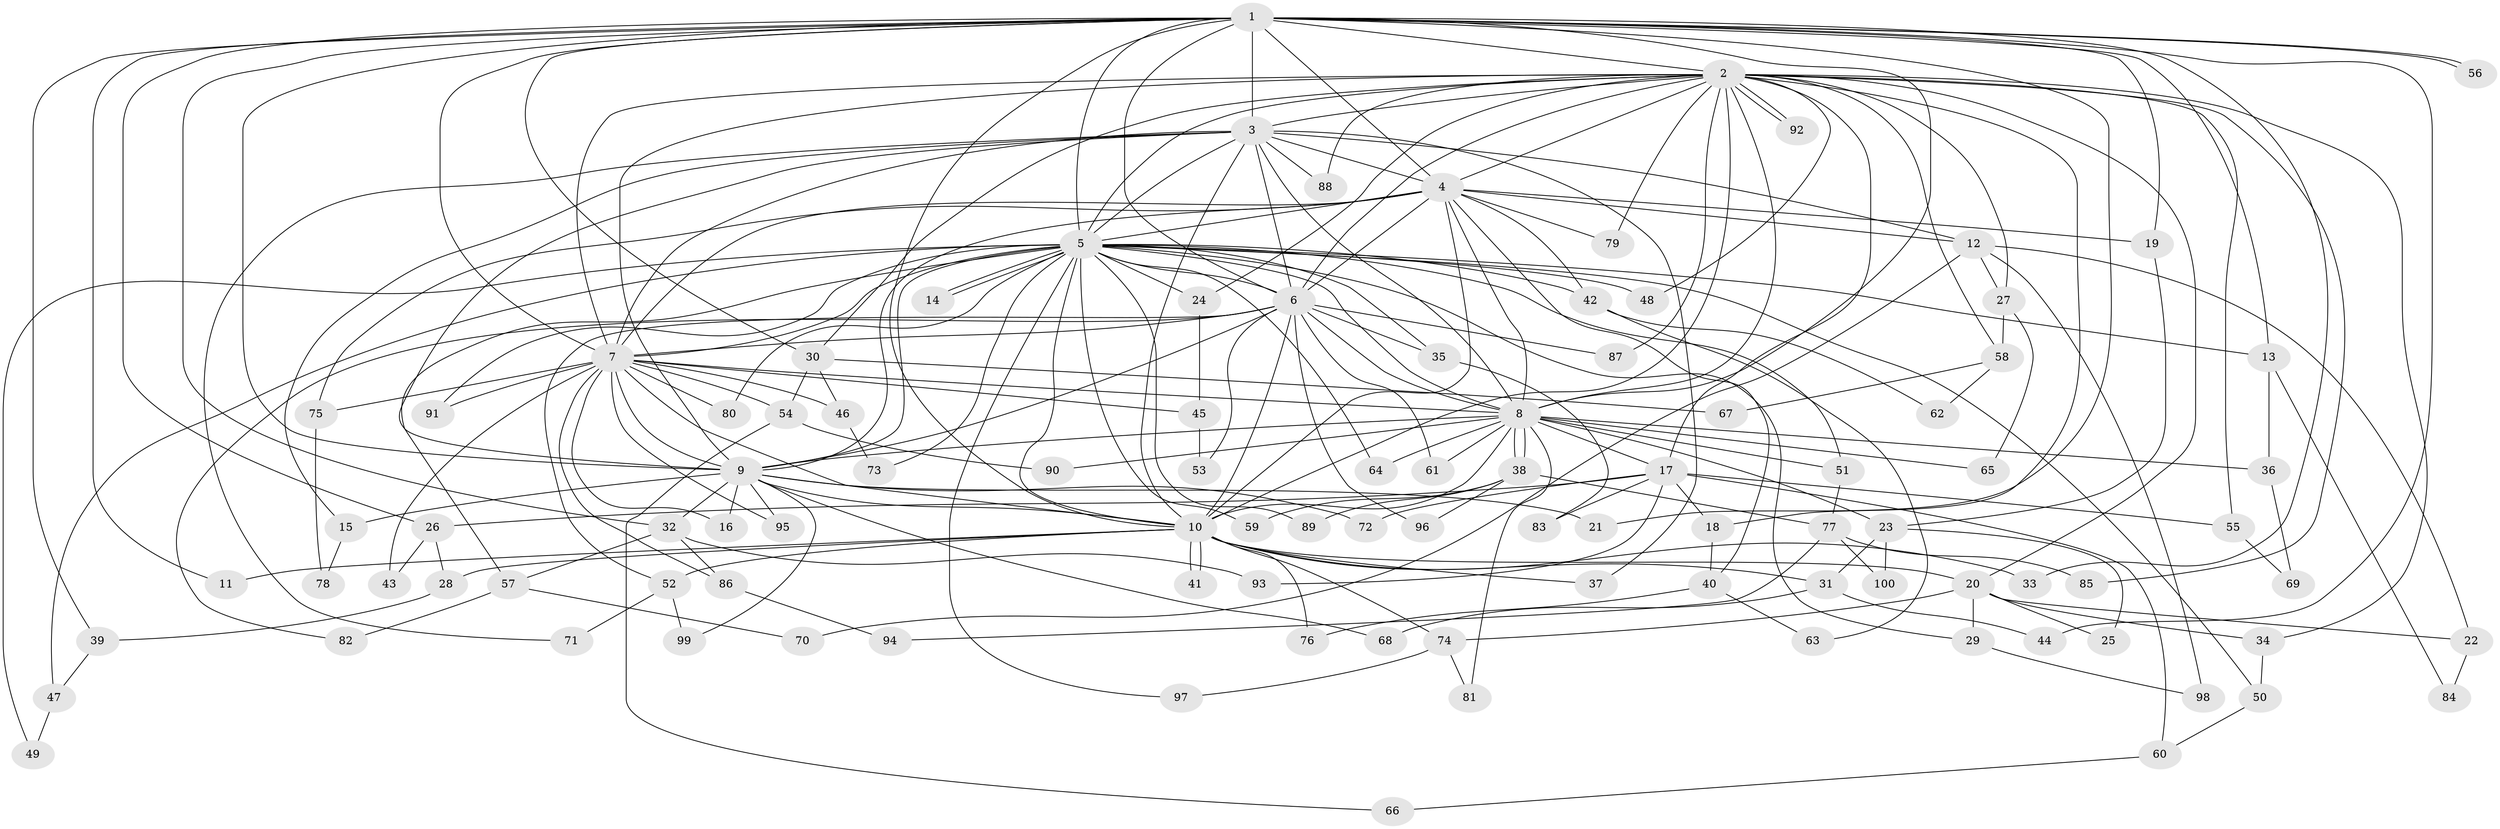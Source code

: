 // Generated by graph-tools (version 1.1) at 2025/13/03/09/25 04:13:49]
// undirected, 100 vertices, 225 edges
graph export_dot {
graph [start="1"]
  node [color=gray90,style=filled];
  1;
  2;
  3;
  4;
  5;
  6;
  7;
  8;
  9;
  10;
  11;
  12;
  13;
  14;
  15;
  16;
  17;
  18;
  19;
  20;
  21;
  22;
  23;
  24;
  25;
  26;
  27;
  28;
  29;
  30;
  31;
  32;
  33;
  34;
  35;
  36;
  37;
  38;
  39;
  40;
  41;
  42;
  43;
  44;
  45;
  46;
  47;
  48;
  49;
  50;
  51;
  52;
  53;
  54;
  55;
  56;
  57;
  58;
  59;
  60;
  61;
  62;
  63;
  64;
  65;
  66;
  67;
  68;
  69;
  70;
  71;
  72;
  73;
  74;
  75;
  76;
  77;
  78;
  79;
  80;
  81;
  82;
  83;
  84;
  85;
  86;
  87;
  88;
  89;
  90;
  91;
  92;
  93;
  94;
  95;
  96;
  97;
  98;
  99;
  100;
  1 -- 2;
  1 -- 3;
  1 -- 4;
  1 -- 5;
  1 -- 6;
  1 -- 7;
  1 -- 8;
  1 -- 9;
  1 -- 10;
  1 -- 11;
  1 -- 13;
  1 -- 19;
  1 -- 21;
  1 -- 26;
  1 -- 30;
  1 -- 32;
  1 -- 33;
  1 -- 39;
  1 -- 44;
  1 -- 56;
  1 -- 56;
  2 -- 3;
  2 -- 4;
  2 -- 5;
  2 -- 6;
  2 -- 7;
  2 -- 8;
  2 -- 9;
  2 -- 10;
  2 -- 17;
  2 -- 18;
  2 -- 20;
  2 -- 24;
  2 -- 27;
  2 -- 30;
  2 -- 34;
  2 -- 48;
  2 -- 55;
  2 -- 58;
  2 -- 79;
  2 -- 85;
  2 -- 87;
  2 -- 88;
  2 -- 92;
  2 -- 92;
  3 -- 4;
  3 -- 5;
  3 -- 6;
  3 -- 7;
  3 -- 8;
  3 -- 9;
  3 -- 10;
  3 -- 12;
  3 -- 15;
  3 -- 37;
  3 -- 71;
  3 -- 88;
  4 -- 5;
  4 -- 6;
  4 -- 7;
  4 -- 8;
  4 -- 9;
  4 -- 10;
  4 -- 12;
  4 -- 19;
  4 -- 40;
  4 -- 42;
  4 -- 75;
  4 -- 79;
  5 -- 6;
  5 -- 7;
  5 -- 8;
  5 -- 9;
  5 -- 10;
  5 -- 13;
  5 -- 14;
  5 -- 14;
  5 -- 24;
  5 -- 29;
  5 -- 35;
  5 -- 42;
  5 -- 47;
  5 -- 48;
  5 -- 49;
  5 -- 50;
  5 -- 51;
  5 -- 57;
  5 -- 59;
  5 -- 64;
  5 -- 73;
  5 -- 80;
  5 -- 89;
  5 -- 91;
  5 -- 97;
  6 -- 7;
  6 -- 8;
  6 -- 9;
  6 -- 10;
  6 -- 35;
  6 -- 52;
  6 -- 53;
  6 -- 61;
  6 -- 82;
  6 -- 87;
  6 -- 96;
  7 -- 8;
  7 -- 9;
  7 -- 10;
  7 -- 16;
  7 -- 43;
  7 -- 45;
  7 -- 46;
  7 -- 54;
  7 -- 75;
  7 -- 80;
  7 -- 86;
  7 -- 91;
  7 -- 95;
  8 -- 9;
  8 -- 10;
  8 -- 17;
  8 -- 23;
  8 -- 36;
  8 -- 38;
  8 -- 38;
  8 -- 51;
  8 -- 61;
  8 -- 64;
  8 -- 65;
  8 -- 81;
  8 -- 90;
  9 -- 10;
  9 -- 15;
  9 -- 16;
  9 -- 21;
  9 -- 32;
  9 -- 68;
  9 -- 72;
  9 -- 95;
  9 -- 99;
  10 -- 11;
  10 -- 20;
  10 -- 28;
  10 -- 31;
  10 -- 33;
  10 -- 37;
  10 -- 41;
  10 -- 41;
  10 -- 52;
  10 -- 74;
  10 -- 76;
  12 -- 22;
  12 -- 27;
  12 -- 70;
  12 -- 98;
  13 -- 36;
  13 -- 84;
  15 -- 78;
  17 -- 18;
  17 -- 26;
  17 -- 55;
  17 -- 60;
  17 -- 72;
  17 -- 83;
  17 -- 93;
  18 -- 40;
  19 -- 23;
  20 -- 22;
  20 -- 25;
  20 -- 29;
  20 -- 34;
  20 -- 74;
  22 -- 84;
  23 -- 25;
  23 -- 31;
  23 -- 100;
  24 -- 45;
  26 -- 28;
  26 -- 43;
  27 -- 58;
  27 -- 65;
  28 -- 39;
  29 -- 98;
  30 -- 46;
  30 -- 54;
  30 -- 67;
  31 -- 44;
  31 -- 68;
  32 -- 57;
  32 -- 86;
  32 -- 93;
  34 -- 50;
  35 -- 83;
  36 -- 69;
  38 -- 59;
  38 -- 77;
  38 -- 89;
  38 -- 96;
  39 -- 47;
  40 -- 63;
  40 -- 76;
  42 -- 62;
  42 -- 63;
  45 -- 53;
  46 -- 73;
  47 -- 49;
  50 -- 60;
  51 -- 77;
  52 -- 71;
  52 -- 99;
  54 -- 66;
  54 -- 90;
  55 -- 69;
  57 -- 70;
  57 -- 82;
  58 -- 62;
  58 -- 67;
  60 -- 66;
  74 -- 81;
  74 -- 97;
  75 -- 78;
  77 -- 85;
  77 -- 94;
  77 -- 100;
  86 -- 94;
}
